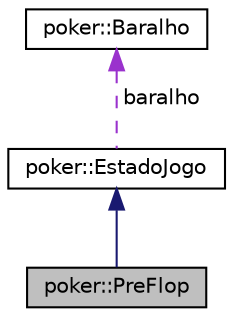 digraph "poker::PreFlop"
{
  edge [fontname="Helvetica",fontsize="10",labelfontname="Helvetica",labelfontsize="10"];
  node [fontname="Helvetica",fontsize="10",shape=record];
  Node2 [label="poker::PreFlop",height=0.2,width=0.4,color="black", fillcolor="grey75", style="filled", fontcolor="black"];
  Node3 -> Node2 [dir="back",color="midnightblue",fontsize="10",style="solid",fontname="Helvetica"];
  Node3 [label="poker::EstadoJogo",height=0.2,width=0.4,color="black", fillcolor="white", style="filled",URL="$classpoker_1_1EstadoJogo.html"];
  Node4 -> Node3 [dir="back",color="darkorchid3",fontsize="10",style="dashed",label=" baralho" ,fontname="Helvetica"];
  Node4 [label="poker::Baralho",height=0.2,width=0.4,color="black", fillcolor="white", style="filled",URL="$classpoker_1_1Baralho.html"];
}
